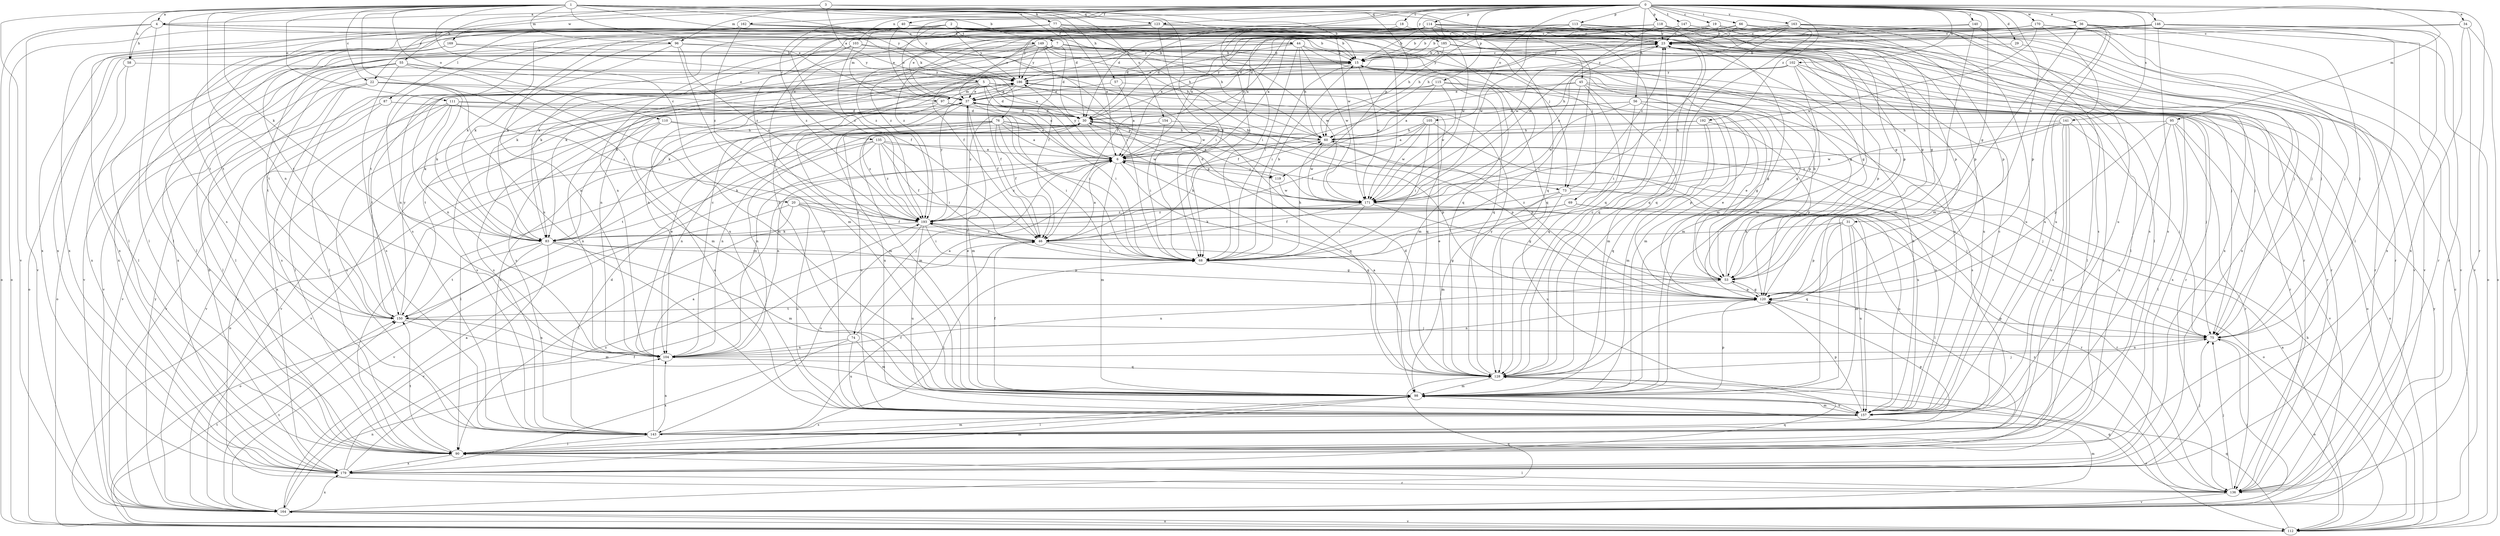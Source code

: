 strict digraph  {
0;
1;
2;
3;
4;
5;
6;
7;
15;
18;
19;
20;
22;
23;
29;
30;
31;
34;
36;
37;
40;
44;
45;
46;
53;
55;
56;
57;
58;
60;
66;
68;
69;
73;
74;
75;
76;
77;
83;
87;
90;
95;
96;
97;
98;
102;
103;
104;
105;
110;
111;
112;
113;
114;
115;
118;
119;
120;
123;
128;
135;
136;
140;
141;
143;
146;
147;
149;
150;
154;
157;
162;
163;
164;
169;
170;
171;
179;
185;
186;
192;
193;
0 -> 18  [label=c];
0 -> 19  [label=c];
0 -> 29  [label=d];
0 -> 30  [label=d];
0 -> 31  [label=e];
0 -> 34  [label=e];
0 -> 36  [label=e];
0 -> 40  [label=f];
0 -> 53  [label=g];
0 -> 55  [label=h];
0 -> 56  [label=h];
0 -> 66  [label=i];
0 -> 68  [label=i];
0 -> 95  [label=m];
0 -> 96  [label=m];
0 -> 102  [label=n];
0 -> 103  [label=n];
0 -> 105  [label=o];
0 -> 113  [label=p];
0 -> 114  [label=p];
0 -> 115  [label=p];
0 -> 118  [label=p];
0 -> 123  [label=q];
0 -> 135  [label=r];
0 -> 136  [label=r];
0 -> 140  [label=s];
0 -> 141  [label=s];
0 -> 146  [label=t];
0 -> 147  [label=t];
0 -> 162  [label=v];
0 -> 163  [label=v];
0 -> 169  [label=w];
0 -> 170  [label=w];
0 -> 185  [label=y];
0 -> 186  [label=y];
0 -> 192  [label=z];
1 -> 4  [label=a];
1 -> 7  [label=b];
1 -> 15  [label=b];
1 -> 20  [label=c];
1 -> 22  [label=c];
1 -> 30  [label=d];
1 -> 37  [label=e];
1 -> 57  [label=h];
1 -> 58  [label=h];
1 -> 76  [label=k];
1 -> 77  [label=k];
1 -> 83  [label=k];
1 -> 96  [label=m];
1 -> 104  [label=n];
1 -> 110  [label=o];
1 -> 111  [label=o];
1 -> 119  [label=p];
1 -> 123  [label=q];
1 -> 128  [label=q];
1 -> 143  [label=s];
1 -> 154  [label=u];
1 -> 157  [label=u];
1 -> 164  [label=v];
1 -> 171  [label=w];
1 -> 186  [label=y];
2 -> 15  [label=b];
2 -> 37  [label=e];
2 -> 44  [label=f];
2 -> 45  [label=f];
2 -> 69  [label=j];
2 -> 73  [label=j];
2 -> 87  [label=l];
2 -> 90  [label=l];
2 -> 97  [label=m];
2 -> 149  [label=t];
2 -> 150  [label=t];
2 -> 164  [label=v];
2 -> 179  [label=x];
3 -> 4  [label=a];
3 -> 5  [label=a];
3 -> 22  [label=c];
3 -> 68  [label=i];
3 -> 73  [label=j];
4 -> 23  [label=c];
4 -> 58  [label=h];
4 -> 60  [label=h];
4 -> 68  [label=i];
4 -> 90  [label=l];
4 -> 112  [label=o];
4 -> 164  [label=v];
5 -> 6  [label=a];
5 -> 30  [label=d];
5 -> 37  [label=e];
5 -> 83  [label=k];
5 -> 90  [label=l];
5 -> 97  [label=m];
5 -> 119  [label=p];
5 -> 128  [label=q];
5 -> 150  [label=t];
5 -> 171  [label=w];
6 -> 73  [label=j];
6 -> 74  [label=j];
6 -> 75  [label=j];
6 -> 98  [label=m];
6 -> 119  [label=p];
6 -> 128  [label=q];
6 -> 186  [label=y];
6 -> 193  [label=z];
7 -> 15  [label=b];
7 -> 30  [label=d];
7 -> 46  [label=f];
7 -> 53  [label=g];
7 -> 75  [label=j];
7 -> 112  [label=o];
7 -> 157  [label=u];
15 -> 23  [label=c];
15 -> 68  [label=i];
15 -> 90  [label=l];
15 -> 98  [label=m];
15 -> 104  [label=n];
15 -> 136  [label=r];
15 -> 171  [label=w];
15 -> 186  [label=y];
18 -> 23  [label=c];
18 -> 68  [label=i];
18 -> 143  [label=s];
19 -> 6  [label=a];
19 -> 15  [label=b];
19 -> 23  [label=c];
19 -> 30  [label=d];
19 -> 90  [label=l];
19 -> 164  [label=v];
19 -> 171  [label=w];
19 -> 179  [label=x];
20 -> 46  [label=f];
20 -> 90  [label=l];
20 -> 136  [label=r];
20 -> 157  [label=u];
20 -> 164  [label=v];
20 -> 193  [label=z];
22 -> 37  [label=e];
22 -> 68  [label=i];
22 -> 83  [label=k];
22 -> 90  [label=l];
22 -> 98  [label=m];
22 -> 143  [label=s];
22 -> 164  [label=v];
23 -> 15  [label=b];
23 -> 53  [label=g];
23 -> 90  [label=l];
23 -> 104  [label=n];
23 -> 128  [label=q];
23 -> 136  [label=r];
23 -> 157  [label=u];
23 -> 186  [label=y];
29 -> 15  [label=b];
29 -> 136  [label=r];
30 -> 60  [label=h];
30 -> 104  [label=n];
30 -> 112  [label=o];
30 -> 120  [label=p];
30 -> 150  [label=t];
30 -> 157  [label=u];
30 -> 171  [label=w];
31 -> 83  [label=k];
31 -> 90  [label=l];
31 -> 98  [label=m];
31 -> 120  [label=p];
31 -> 128  [label=q];
31 -> 157  [label=u];
34 -> 23  [label=c];
34 -> 37  [label=e];
34 -> 112  [label=o];
34 -> 164  [label=v];
34 -> 179  [label=x];
36 -> 23  [label=c];
36 -> 30  [label=d];
36 -> 46  [label=f];
36 -> 75  [label=j];
36 -> 98  [label=m];
36 -> 112  [label=o];
36 -> 120  [label=p];
36 -> 136  [label=r];
36 -> 157  [label=u];
37 -> 30  [label=d];
37 -> 46  [label=f];
37 -> 68  [label=i];
37 -> 75  [label=j];
37 -> 98  [label=m];
37 -> 143  [label=s];
37 -> 157  [label=u];
37 -> 164  [label=v];
40 -> 23  [label=c];
40 -> 37  [label=e];
40 -> 104  [label=n];
40 -> 120  [label=p];
40 -> 193  [label=z];
44 -> 15  [label=b];
44 -> 37  [label=e];
44 -> 60  [label=h];
44 -> 68  [label=i];
44 -> 83  [label=k];
44 -> 128  [label=q];
44 -> 164  [label=v];
44 -> 171  [label=w];
45 -> 37  [label=e];
45 -> 46  [label=f];
45 -> 68  [label=i];
45 -> 98  [label=m];
45 -> 128  [label=q];
45 -> 136  [label=r];
45 -> 179  [label=x];
46 -> 6  [label=a];
46 -> 53  [label=g];
46 -> 60  [label=h];
46 -> 68  [label=i];
46 -> 193  [label=z];
53 -> 15  [label=b];
53 -> 37  [label=e];
53 -> 104  [label=n];
53 -> 120  [label=p];
55 -> 37  [label=e];
55 -> 90  [label=l];
55 -> 98  [label=m];
55 -> 143  [label=s];
55 -> 150  [label=t];
55 -> 164  [label=v];
55 -> 186  [label=y];
56 -> 30  [label=d];
56 -> 53  [label=g];
56 -> 68  [label=i];
56 -> 112  [label=o];
56 -> 143  [label=s];
56 -> 171  [label=w];
56 -> 193  [label=z];
57 -> 6  [label=a];
57 -> 37  [label=e];
57 -> 53  [label=g];
58 -> 90  [label=l];
58 -> 112  [label=o];
58 -> 186  [label=y];
60 -> 6  [label=a];
60 -> 104  [label=n];
60 -> 157  [label=u];
60 -> 171  [label=w];
66 -> 6  [label=a];
66 -> 23  [label=c];
66 -> 60  [label=h];
66 -> 143  [label=s];
66 -> 179  [label=x];
68 -> 15  [label=b];
68 -> 53  [label=g];
68 -> 60  [label=h];
69 -> 83  [label=k];
69 -> 136  [label=r];
69 -> 157  [label=u];
69 -> 193  [label=z];
73 -> 23  [label=c];
73 -> 98  [label=m];
73 -> 112  [label=o];
73 -> 157  [label=u];
73 -> 193  [label=z];
74 -> 6  [label=a];
74 -> 15  [label=b];
74 -> 98  [label=m];
74 -> 104  [label=n];
74 -> 157  [label=u];
74 -> 179  [label=x];
75 -> 104  [label=n];
75 -> 112  [label=o];
75 -> 120  [label=p];
76 -> 6  [label=a];
76 -> 46  [label=f];
76 -> 60  [label=h];
76 -> 68  [label=i];
76 -> 90  [label=l];
76 -> 104  [label=n];
76 -> 120  [label=p];
76 -> 128  [label=q];
76 -> 143  [label=s];
76 -> 193  [label=z];
77 -> 6  [label=a];
77 -> 15  [label=b];
77 -> 23  [label=c];
77 -> 60  [label=h];
77 -> 83  [label=k];
77 -> 128  [label=q];
77 -> 179  [label=x];
77 -> 186  [label=y];
77 -> 193  [label=z];
83 -> 68  [label=i];
83 -> 98  [label=m];
83 -> 112  [label=o];
83 -> 120  [label=p];
83 -> 150  [label=t];
83 -> 164  [label=v];
87 -> 30  [label=d];
87 -> 68  [label=i];
87 -> 164  [label=v];
87 -> 179  [label=x];
90 -> 98  [label=m];
90 -> 150  [label=t];
90 -> 179  [label=x];
95 -> 60  [label=h];
95 -> 90  [label=l];
95 -> 120  [label=p];
95 -> 136  [label=r];
95 -> 157  [label=u];
95 -> 164  [label=v];
96 -> 15  [label=b];
96 -> 104  [label=n];
96 -> 150  [label=t];
96 -> 157  [label=u];
96 -> 186  [label=y];
96 -> 193  [label=z];
97 -> 30  [label=d];
97 -> 98  [label=m];
97 -> 120  [label=p];
97 -> 143  [label=s];
98 -> 37  [label=e];
98 -> 46  [label=f];
98 -> 90  [label=l];
98 -> 112  [label=o];
98 -> 120  [label=p];
98 -> 157  [label=u];
102 -> 60  [label=h];
102 -> 83  [label=k];
102 -> 90  [label=l];
102 -> 98  [label=m];
102 -> 120  [label=p];
102 -> 136  [label=r];
102 -> 186  [label=y];
103 -> 15  [label=b];
103 -> 46  [label=f];
103 -> 68  [label=i];
103 -> 98  [label=m];
103 -> 179  [label=x];
104 -> 23  [label=c];
104 -> 37  [label=e];
104 -> 128  [label=q];
105 -> 6  [label=a];
105 -> 46  [label=f];
105 -> 60  [label=h];
105 -> 68  [label=i];
105 -> 157  [label=u];
105 -> 171  [label=w];
110 -> 60  [label=h];
110 -> 104  [label=n];
110 -> 120  [label=p];
110 -> 157  [label=u];
110 -> 164  [label=v];
111 -> 6  [label=a];
111 -> 30  [label=d];
111 -> 83  [label=k];
111 -> 136  [label=r];
111 -> 143  [label=s];
111 -> 164  [label=v];
111 -> 193  [label=z];
112 -> 6  [label=a];
112 -> 23  [label=c];
112 -> 60  [label=h];
112 -> 128  [label=q];
112 -> 150  [label=t];
112 -> 164  [label=v];
112 -> 186  [label=y];
113 -> 23  [label=c];
113 -> 60  [label=h];
113 -> 75  [label=j];
113 -> 83  [label=k];
113 -> 98  [label=m];
113 -> 171  [label=w];
113 -> 193  [label=z];
114 -> 15  [label=b];
114 -> 23  [label=c];
114 -> 30  [label=d];
114 -> 37  [label=e];
114 -> 53  [label=g];
114 -> 83  [label=k];
114 -> 98  [label=m];
114 -> 128  [label=q];
114 -> 150  [label=t];
114 -> 171  [label=w];
115 -> 6  [label=a];
115 -> 37  [label=e];
115 -> 53  [label=g];
115 -> 98  [label=m];
115 -> 150  [label=t];
115 -> 171  [label=w];
118 -> 15  [label=b];
118 -> 23  [label=c];
118 -> 53  [label=g];
118 -> 104  [label=n];
118 -> 120  [label=p];
118 -> 128  [label=q];
118 -> 171  [label=w];
119 -> 171  [label=w];
120 -> 37  [label=e];
120 -> 53  [label=g];
120 -> 104  [label=n];
120 -> 150  [label=t];
123 -> 23  [label=c];
123 -> 68  [label=i];
123 -> 90  [label=l];
123 -> 120  [label=p];
123 -> 171  [label=w];
123 -> 179  [label=x];
123 -> 186  [label=y];
123 -> 193  [label=z];
128 -> 6  [label=a];
128 -> 23  [label=c];
128 -> 30  [label=d];
128 -> 37  [label=e];
128 -> 75  [label=j];
128 -> 98  [label=m];
128 -> 186  [label=y];
135 -> 6  [label=a];
135 -> 46  [label=f];
135 -> 68  [label=i];
135 -> 75  [label=j];
135 -> 83  [label=k];
135 -> 90  [label=l];
135 -> 104  [label=n];
135 -> 193  [label=z];
136 -> 75  [label=j];
136 -> 90  [label=l];
136 -> 128  [label=q];
136 -> 164  [label=v];
136 -> 193  [label=z];
140 -> 23  [label=c];
140 -> 98  [label=m];
140 -> 157  [label=u];
140 -> 193  [label=z];
141 -> 60  [label=h];
141 -> 75  [label=j];
141 -> 90  [label=l];
141 -> 143  [label=s];
141 -> 157  [label=u];
141 -> 171  [label=w];
141 -> 193  [label=z];
143 -> 6  [label=a];
143 -> 30  [label=d];
143 -> 46  [label=f];
143 -> 68  [label=i];
143 -> 90  [label=l];
143 -> 104  [label=n];
143 -> 120  [label=p];
146 -> 6  [label=a];
146 -> 23  [label=c];
146 -> 90  [label=l];
146 -> 136  [label=r];
146 -> 143  [label=s];
146 -> 150  [label=t];
146 -> 179  [label=x];
146 -> 186  [label=y];
147 -> 6  [label=a];
147 -> 23  [label=c];
147 -> 53  [label=g];
147 -> 75  [label=j];
147 -> 193  [label=z];
149 -> 15  [label=b];
149 -> 46  [label=f];
149 -> 60  [label=h];
149 -> 83  [label=k];
149 -> 104  [label=n];
149 -> 157  [label=u];
149 -> 171  [label=w];
149 -> 179  [label=x];
149 -> 186  [label=y];
150 -> 75  [label=j];
150 -> 98  [label=m];
150 -> 104  [label=n];
150 -> 186  [label=y];
154 -> 60  [label=h];
154 -> 68  [label=i];
154 -> 98  [label=m];
157 -> 15  [label=b];
157 -> 23  [label=c];
157 -> 98  [label=m];
157 -> 120  [label=p];
157 -> 143  [label=s];
162 -> 23  [label=c];
162 -> 112  [label=o];
162 -> 128  [label=q];
162 -> 136  [label=r];
162 -> 150  [label=t];
162 -> 179  [label=x];
162 -> 193  [label=z];
163 -> 15  [label=b];
163 -> 23  [label=c];
163 -> 60  [label=h];
163 -> 68  [label=i];
163 -> 75  [label=j];
163 -> 120  [label=p];
163 -> 128  [label=q];
163 -> 143  [label=s];
163 -> 157  [label=u];
164 -> 6  [label=a];
164 -> 75  [label=j];
164 -> 98  [label=m];
164 -> 104  [label=n];
164 -> 112  [label=o];
164 -> 128  [label=q];
164 -> 150  [label=t];
164 -> 179  [label=x];
164 -> 186  [label=y];
169 -> 6  [label=a];
169 -> 15  [label=b];
169 -> 90  [label=l];
169 -> 179  [label=x];
170 -> 23  [label=c];
170 -> 30  [label=d];
170 -> 75  [label=j];
170 -> 83  [label=k];
170 -> 136  [label=r];
170 -> 157  [label=u];
170 -> 164  [label=v];
170 -> 171  [label=w];
171 -> 23  [label=c];
171 -> 30  [label=d];
171 -> 46  [label=f];
171 -> 53  [label=g];
171 -> 68  [label=i];
171 -> 157  [label=u];
171 -> 193  [label=z];
179 -> 15  [label=b];
179 -> 46  [label=f];
179 -> 75  [label=j];
179 -> 98  [label=m];
179 -> 128  [label=q];
179 -> 136  [label=r];
179 -> 193  [label=z];
185 -> 15  [label=b];
185 -> 75  [label=j];
185 -> 83  [label=k];
185 -> 120  [label=p];
185 -> 186  [label=y];
186 -> 37  [label=e];
186 -> 46  [label=f];
186 -> 90  [label=l];
186 -> 112  [label=o];
186 -> 143  [label=s];
192 -> 60  [label=h];
192 -> 98  [label=m];
192 -> 104  [label=n];
192 -> 120  [label=p];
192 -> 128  [label=q];
193 -> 46  [label=f];
193 -> 68  [label=i];
193 -> 83  [label=k];
193 -> 143  [label=s];
193 -> 157  [label=u];
193 -> 186  [label=y];
}
